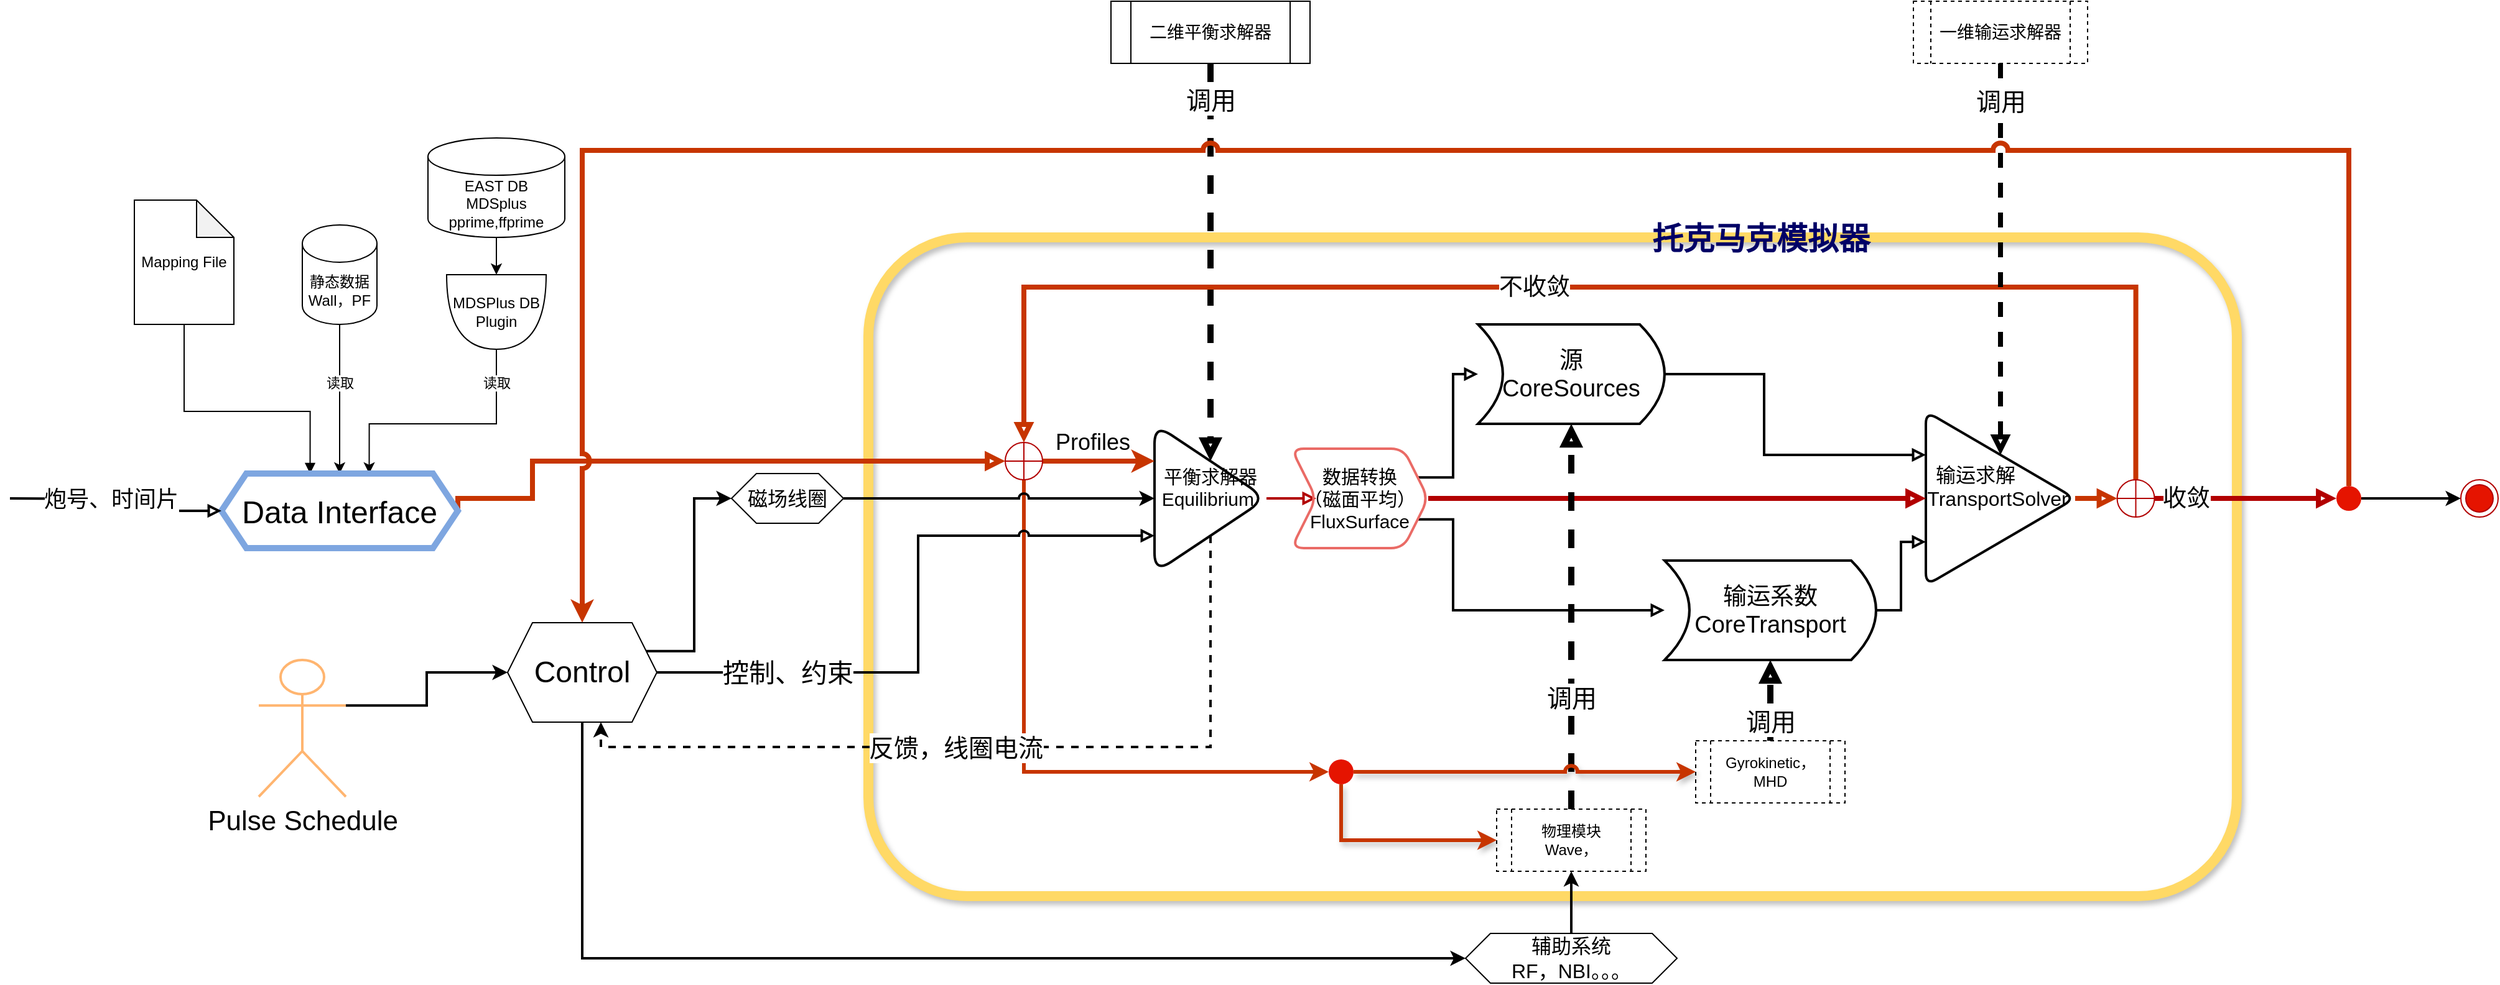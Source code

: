 <mxfile version="13.10.8" type="device"><diagram id="THuYh-ym8cFt9KJ00TGt" name="Page-1"><mxGraphModel dx="2674" dy="2131" grid="1" gridSize="10" guides="1" tooltips="1" connect="1" arrows="1" fold="1" page="1" pageScale="1" pageWidth="850" pageHeight="1100" math="0" shadow="0"><root><mxCell id="0"/><mxCell id="1" parent="0"/><mxCell id="cIkYoaAPw058XxT0Uyvx-30" value="" style="rounded=1;whiteSpace=wrap;html=1;shadow=1;sketch=0;strokeWidth=8;fillColor=none;strokeColor=#FFD966;" parent="1" vertex="1"><mxGeometry x="340" y="110" width="1100" height="530" as="geometry"/></mxCell><mxCell id="cIkYoaAPw058XxT0Uyvx-34" style="edgeStyle=orthogonalEdgeStyle;rounded=0;orthogonalLoop=1;jettySize=auto;html=1;exitX=1;exitY=0.5;exitDx=0;exitDy=0;entryX=0;entryY=0.5;entryDx=0;entryDy=0;endArrow=block;endFill=0;strokeWidth=4;fillColor=#fa6800;strokeColor=#C73500;" parent="1" source="cIkYoaAPw058XxT0Uyvx-13" target="5greAeXIB-viJ6H0r06e-1" edge="1"><mxGeometry relative="1" as="geometry"><mxPoint x="505.0" y="320" as="targetPoint"/><Array as="points"><mxPoint x="70" y="320"/><mxPoint x="70" y="290"/></Array></mxGeometry></mxCell><mxCell id="5greAeXIB-viJ6H0r06e-38" style="edgeStyle=orthogonalEdgeStyle;rounded=0;orthogonalLoop=1;jettySize=auto;html=1;exitX=0.5;exitY=1;exitDx=0;exitDy=0;entryX=0;entryY=0.5;entryDx=0;entryDy=0;startArrow=none;startFill=0;strokeWidth=3;fontSize=14;jumpStyle=arc;fillColor=#fa6800;strokeColor=#C73500;" edge="1" parent="1" source="5greAeXIB-viJ6H0r06e-1" target="5greAeXIB-viJ6H0r06e-39"><mxGeometry relative="1" as="geometry"/></mxCell><mxCell id="cIkYoaAPw058XxT0Uyvx-10" style="edgeStyle=orthogonalEdgeStyle;rounded=0;orthogonalLoop=1;jettySize=auto;html=1;exitX=0.5;exitY=1;exitDx=0;exitDy=0;exitPerimeter=0;entryX=0.5;entryY=0;entryDx=0;entryDy=0;" parent="1" source="cIkYoaAPw058XxT0Uyvx-1" target="cIkYoaAPw058XxT0Uyvx-13" edge="1"><mxGeometry relative="1" as="geometry"><mxPoint x="-105" y="290" as="targetPoint"/></mxGeometry></mxCell><mxCell id="cIkYoaAPw058XxT0Uyvx-20" value="读取" style="edgeLabel;html=1;align=center;verticalAlign=middle;resizable=0;points=[];" parent="cIkYoaAPw058XxT0Uyvx-10" vertex="1" connectable="0"><mxGeometry x="-0.3" relative="1" as="geometry"><mxPoint y="4.71" as="offset"/></mxGeometry></mxCell><mxCell id="cIkYoaAPw058XxT0Uyvx-1" value="静态数据&lt;br&gt;Wall，PF" style="shape=cylinder3;whiteSpace=wrap;html=1;boundedLbl=1;backgroundOutline=1;size=15;" parent="1" vertex="1"><mxGeometry x="-115" y="100" width="60" height="80" as="geometry"/></mxCell><mxCell id="cIkYoaAPw058XxT0Uyvx-11" style="edgeStyle=orthogonalEdgeStyle;rounded=0;orthogonalLoop=1;jettySize=auto;html=1;exitX=0.5;exitY=1;exitDx=0;exitDy=0;exitPerimeter=0;entryX=0;entryY=0.5;entryDx=0;entryDy=0;entryPerimeter=0;" parent="1" source="cIkYoaAPw058XxT0Uyvx-2" target="cIkYoaAPw058XxT0Uyvx-4" edge="1"><mxGeometry relative="1" as="geometry"/></mxCell><mxCell id="cIkYoaAPw058XxT0Uyvx-2" value="EAST DB&lt;br&gt;MDSplus&lt;br&gt;pprime,ffprime" style="shape=cylinder3;whiteSpace=wrap;html=1;boundedLbl=1;backgroundOutline=1;size=15;" parent="1" vertex="1"><mxGeometry x="-14" y="30" width="110" height="80" as="geometry"/></mxCell><mxCell id="cIkYoaAPw058XxT0Uyvx-9" style="edgeStyle=orthogonalEdgeStyle;rounded=0;orthogonalLoop=1;jettySize=auto;html=1;exitX=0.5;exitY=1;exitDx=0;exitDy=0;exitPerimeter=0;entryX=0.375;entryY=0;entryDx=0;entryDy=0;endArrow=block;endFill=1;startArrow=none;startFill=0;" parent="1" source="cIkYoaAPw058XxT0Uyvx-3" target="cIkYoaAPw058XxT0Uyvx-13" edge="1"><mxGeometry relative="1" as="geometry"><mxPoint x="-152.5" y="290" as="targetPoint"/><Array as="points"><mxPoint x="-210" y="250"/><mxPoint x="-109" y="250"/></Array></mxGeometry></mxCell><mxCell id="cIkYoaAPw058XxT0Uyvx-3" value="Mapping File" style="shape=note;whiteSpace=wrap;html=1;backgroundOutline=1;darkOpacity=0.05;" parent="1" vertex="1"><mxGeometry x="-250" y="80" width="80" height="100" as="geometry"/></mxCell><mxCell id="cIkYoaAPw058XxT0Uyvx-12" style="edgeStyle=orthogonalEdgeStyle;rounded=0;orthogonalLoop=1;jettySize=auto;html=1;exitX=1;exitY=0.5;exitDx=0;exitDy=0;exitPerimeter=0;entryX=0.625;entryY=0;entryDx=0;entryDy=0;" parent="1" source="cIkYoaAPw058XxT0Uyvx-4" target="cIkYoaAPw058XxT0Uyvx-13" edge="1"><mxGeometry relative="1" as="geometry"><mxPoint x="-57.5" y="290" as="targetPoint"/><Array as="points"><mxPoint x="41" y="260"/><mxPoint x="-61" y="260"/></Array></mxGeometry></mxCell><mxCell id="cIkYoaAPw058XxT0Uyvx-19" value="读取" style="edgeLabel;html=1;align=center;verticalAlign=middle;resizable=0;points=[];" parent="cIkYoaAPw058XxT0Uyvx-12" vertex="1" connectable="0"><mxGeometry x="-0.469" relative="1" as="geometry"><mxPoint x="-0.05" y="-27.06" as="offset"/></mxGeometry></mxCell><mxCell id="cIkYoaAPw058XxT0Uyvx-4" value="MDSPlus DB &lt;br&gt;Plugin" style="shape=or;whiteSpace=wrap;html=1;rotation=0;direction=south;" parent="1" vertex="1"><mxGeometry x="1" y="140" width="80" height="60" as="geometry"/></mxCell><mxCell id="cIkYoaAPw058XxT0Uyvx-13" value="&lt;font style=&quot;font-size: 25px&quot;&gt;Data Interface&lt;/font&gt;" style="shape=hexagon;perimeter=hexagonPerimeter2;whiteSpace=wrap;html=1;fixedSize=1;fillColor=none;strokeColor=#7EA6E0;strokeWidth=5;" parent="1" vertex="1"><mxGeometry x="-180" y="300" width="190" height="60" as="geometry"/></mxCell><mxCell id="cIkYoaAPw058XxT0Uyvx-35" style="edgeStyle=orthogonalEdgeStyle;rounded=0;orthogonalLoop=1;jettySize=auto;html=1;exitX=1;exitY=0.5;exitDx=0;exitDy=0;entryX=0;entryY=0.5;entryDx=0;entryDy=0;endArrow=block;endFill=0;strokeWidth=2;fillColor=#e51400;strokeColor=#B20000;" parent="1" source="cIkYoaAPw058XxT0Uyvx-15" target="cIkYoaAPw058XxT0Uyvx-26" edge="1"><mxGeometry relative="1" as="geometry"><Array as="points"><mxPoint x="680" y="320"/><mxPoint x="680" y="320"/></Array></mxGeometry></mxCell><mxCell id="5greAeXIB-viJ6H0r06e-36" style="edgeStyle=orthogonalEdgeStyle;rounded=0;orthogonalLoop=1;jettySize=auto;html=1;exitX=0.5;exitY=1;exitDx=0;exitDy=0;entryX=0.625;entryY=1;entryDx=0;entryDy=0;strokeWidth=2;dashed=1;" edge="1" parent="1" source="cIkYoaAPw058XxT0Uyvx-15" target="5greAeXIB-viJ6H0r06e-24"><mxGeometry relative="1" as="geometry"><Array as="points"><mxPoint x="615" y="520"/><mxPoint x="125" y="520"/></Array></mxGeometry></mxCell><mxCell id="5greAeXIB-viJ6H0r06e-37" value="反馈，线圈电流" style="edgeLabel;html=1;align=center;verticalAlign=middle;resizable=0;points=[];fontSize=20;" vertex="1" connectable="0" parent="5greAeXIB-viJ6H0r06e-36"><mxGeometry x="0.001" y="5" relative="1" as="geometry"><mxPoint x="-35" y="-5" as="offset"/></mxGeometry></mxCell><mxCell id="cIkYoaAPw058XxT0Uyvx-15" value="&lt;font style=&quot;font-size: 15px&quot;&gt;平衡求解器&lt;br&gt;Equilibrium&amp;nbsp; &amp;nbsp;&amp;nbsp;&lt;/font&gt;" style="triangle;whiteSpace=wrap;html=1;rounded=1;sketch=0;shadow=0;fillColor=none;strokeWidth=2;arcSize=32;" parent="1" vertex="1"><mxGeometry x="570" y="260" width="90" height="120" as="geometry"/></mxCell><mxCell id="cIkYoaAPw058XxT0Uyvx-18" value="调用" style="edgeStyle=orthogonalEdgeStyle;rounded=0;orthogonalLoop=1;jettySize=auto;html=1;exitX=0.5;exitY=1;exitDx=0;exitDy=0;endArrow=block;endFill=0;dashed=1;strokeWidth=5;fontSize=20;" parent="1" source="cIkYoaAPw058XxT0Uyvx-17" target="cIkYoaAPw058XxT0Uyvx-15" edge="1"><mxGeometry x="-0.812" relative="1" as="geometry"><mxPoint y="-1" as="offset"/></mxGeometry></mxCell><mxCell id="cIkYoaAPw058XxT0Uyvx-17" value="&lt;font style=&quot;font-size: 14px&quot;&gt;二维平衡求解器&lt;/font&gt;" style="shape=process;whiteSpace=wrap;html=1;backgroundOutline=1;" parent="1" vertex="1"><mxGeometry x="535" y="-80" width="160" height="50" as="geometry"/></mxCell><mxCell id="cIkYoaAPw058XxT0Uyvx-37" style="edgeStyle=orthogonalEdgeStyle;rounded=0;orthogonalLoop=1;jettySize=auto;html=1;exitX=1;exitY=0.5;exitDx=0;exitDy=0;endArrow=block;endFill=0;strokeWidth=4;entryX=0;entryY=0.5;entryDx=0;entryDy=0;fillColor=#fa6800;strokeColor=#C73500;" parent="1" source="cIkYoaAPw058XxT0Uyvx-25" target="5greAeXIB-viJ6H0r06e-4" edge="1"><mxGeometry relative="1" as="geometry"><mxPoint x="1334.6" y="320" as="targetPoint"/></mxGeometry></mxCell><mxCell id="cIkYoaAPw058XxT0Uyvx-25" value="&lt;font style=&quot;font-size: 16px&quot;&gt;输运求解&amp;nbsp; &amp;nbsp; &amp;nbsp; &amp;nbsp; &amp;nbsp;&lt;br style=&quot;font-size: 16px&quot;&gt;TransportSolver&amp;nbsp; &amp;nbsp; &amp;nbsp;&lt;/font&gt;" style="triangle;whiteSpace=wrap;html=1;rounded=1;sketch=0;shadow=0;strokeWidth=2;fillColor=none;fontSize=16;" parent="1" vertex="1"><mxGeometry x="1190" y="250" width="120" height="140" as="geometry"/></mxCell><mxCell id="cIkYoaAPw058XxT0Uyvx-36" style="edgeStyle=orthogonalEdgeStyle;rounded=0;orthogonalLoop=1;jettySize=auto;html=1;exitX=1;exitY=0.5;exitDx=0;exitDy=0;endArrow=block;endFill=0;strokeWidth=4;entryX=0;entryY=0.5;entryDx=0;entryDy=0;fillColor=#e51400;strokeColor=#B20000;" parent="1" source="cIkYoaAPw058XxT0Uyvx-26" target="cIkYoaAPw058XxT0Uyvx-25" edge="1"><mxGeometry relative="1" as="geometry"><mxPoint x="1050" y="300" as="targetPoint"/></mxGeometry></mxCell><mxCell id="cIkYoaAPw058XxT0Uyvx-51" style="edgeStyle=orthogonalEdgeStyle;rounded=0;orthogonalLoop=1;jettySize=auto;html=1;endArrow=block;endFill=0;strokeWidth=2;fontSize=19;entryX=0;entryY=0.5;entryDx=0;entryDy=0;exitX=1;exitY=0.25;exitDx=0;exitDy=0;" parent="1" source="cIkYoaAPw058XxT0Uyvx-26" target="cIkYoaAPw058XxT0Uyvx-48" edge="1"><mxGeometry relative="1" as="geometry"><mxPoint x="790" y="260" as="sourcePoint"/><mxPoint x="810" y="370" as="targetPoint"/></mxGeometry></mxCell><mxCell id="cIkYoaAPw058XxT0Uyvx-55" style="edgeStyle=orthogonalEdgeStyle;rounded=0;orthogonalLoop=1;jettySize=auto;html=1;exitX=1;exitY=0.75;exitDx=0;exitDy=0;entryX=0;entryY=0.5;entryDx=0;entryDy=0;endArrow=block;endFill=0;strokeWidth=2;fontSize=19;" parent="1" source="cIkYoaAPw058XxT0Uyvx-26" target="cIkYoaAPw058XxT0Uyvx-54" edge="1"><mxGeometry relative="1" as="geometry"><Array as="points"><mxPoint x="810" y="337"/><mxPoint x="810" y="410"/></Array></mxGeometry></mxCell><mxCell id="cIkYoaAPw058XxT0Uyvx-26" value="数据转换&lt;br style=&quot;font-size: 15px;&quot;&gt;（磁面平均）&lt;br style=&quot;font-size: 15px;&quot;&gt;FluxSurface" style="shape=step;perimeter=stepPerimeter;whiteSpace=wrap;html=1;fixedSize=1;rounded=1;shadow=0;sketch=0;fillColor=none;strokeWidth=2;fontSize=15;strokeColor=#EA6B66;" parent="1" vertex="1"><mxGeometry x="680" y="280" width="110" height="80" as="geometry"/></mxCell><mxCell id="cIkYoaAPw058XxT0Uyvx-42" style="edgeStyle=orthogonalEdgeStyle;rounded=0;orthogonalLoop=1;jettySize=auto;html=1;exitX=0.5;exitY=0;exitDx=0;exitDy=0;entryX=0.5;entryY=0;entryDx=0;entryDy=0;endArrow=block;endFill=0;strokeWidth=4;fillColor=#fa6800;strokeColor=#C73500;" parent="1" source="5greAeXIB-viJ6H0r06e-4" target="5greAeXIB-viJ6H0r06e-1" edge="1"><mxGeometry relative="1" as="geometry"><Array as="points"><mxPoint x="1359" y="150"/><mxPoint x="465" y="150"/></Array><mxPoint x="1358.75" y="301.25" as="sourcePoint"/><mxPoint x="523.75" y="301.25" as="targetPoint"/></mxGeometry></mxCell><mxCell id="cIkYoaAPw058XxT0Uyvx-45" value="不收敛" style="edgeLabel;html=1;align=center;verticalAlign=middle;resizable=0;points=[];fontSize=19;" parent="cIkYoaAPw058XxT0Uyvx-42" vertex="1" connectable="0"><mxGeometry x="0.153" y="5" relative="1" as="geometry"><mxPoint x="36.95" y="-5" as="offset"/></mxGeometry></mxCell><mxCell id="cIkYoaAPw058XxT0Uyvx-44" style="edgeStyle=orthogonalEdgeStyle;rounded=0;orthogonalLoop=1;jettySize=auto;html=1;exitX=1;exitY=0.5;exitDx=0;exitDy=0;endArrow=block;endFill=0;strokeWidth=4;entryX=0;entryY=0.5;entryDx=0;entryDy=0;fillColor=#e51400;strokeColor=#B20000;" parent="1" source="5greAeXIB-viJ6H0r06e-4" edge="1" target="5greAeXIB-viJ6H0r06e-15"><mxGeometry relative="1" as="geometry"><mxPoint x="1500" y="320" as="targetPoint"/><mxPoint x="1377.5" y="320" as="sourcePoint"/></mxGeometry></mxCell><mxCell id="cIkYoaAPw058XxT0Uyvx-46" value="收敛" style="edgeLabel;html=1;align=center;verticalAlign=middle;resizable=0;points=[];fontSize=19;" parent="cIkYoaAPw058XxT0Uyvx-44" vertex="1" connectable="0"><mxGeometry x="-0.227" y="-1" relative="1" as="geometry"><mxPoint x="-31.9" y="-1" as="offset"/></mxGeometry></mxCell><mxCell id="cIkYoaAPw058XxT0Uyvx-47" value="物理模块&lt;br&gt;Wave，" style="shape=process;whiteSpace=wrap;html=1;backgroundOutline=1;dashed=1;" parent="1" vertex="1"><mxGeometry x="845" y="570" width="120" height="50" as="geometry"/></mxCell><mxCell id="cIkYoaAPw058XxT0Uyvx-53" style="edgeStyle=orthogonalEdgeStyle;rounded=0;orthogonalLoop=1;jettySize=auto;html=1;exitX=1;exitY=0.5;exitDx=0;exitDy=0;entryX=0;entryY=0.25;entryDx=0;entryDy=0;endArrow=block;endFill=0;strokeWidth=2;fontSize=19;" parent="1" source="cIkYoaAPw058XxT0Uyvx-48" target="cIkYoaAPw058XxT0Uyvx-25" edge="1"><mxGeometry relative="1" as="geometry"><Array as="points"><mxPoint x="1060" y="220"/><mxPoint x="1060" y="285"/></Array></mxGeometry></mxCell><mxCell id="cIkYoaAPw058XxT0Uyvx-48" value="源&lt;br&gt;CoreSources" style="shape=dataStorage;whiteSpace=wrap;html=1;fixedSize=1;rounded=1;shadow=0;sketch=0;strokeColor=#000000;strokeWidth=2;fontSize=19;rotation=0;fillColor=none;flipV=1;flipH=1;" parent="1" vertex="1"><mxGeometry x="830" y="180" width="150" height="80" as="geometry"/></mxCell><mxCell id="cIkYoaAPw058XxT0Uyvx-56" style="edgeStyle=orthogonalEdgeStyle;rounded=0;orthogonalLoop=1;jettySize=auto;html=1;exitX=1;exitY=0.5;exitDx=0;exitDy=0;entryX=0;entryY=0.75;entryDx=0;entryDy=0;endArrow=block;endFill=0;strokeWidth=2;fontSize=19;" parent="1" source="cIkYoaAPw058XxT0Uyvx-54" target="cIkYoaAPw058XxT0Uyvx-25" edge="1"><mxGeometry relative="1" as="geometry"/></mxCell><mxCell id="cIkYoaAPw058XxT0Uyvx-54" value="输运系数&lt;br&gt;CoreTransport" style="shape=dataStorage;whiteSpace=wrap;html=1;fixedSize=1;rounded=1;shadow=0;sketch=0;strokeColor=#000000;strokeWidth=2;fontSize=19;rotation=0;fillColor=none;flipV=1;flipH=1;" parent="1" vertex="1"><mxGeometry x="980" y="370" width="170" height="80" as="geometry"/></mxCell><mxCell id="cIkYoaAPw058XxT0Uyvx-57" value="Gyrokinetic，MHD" style="shape=process;whiteSpace=wrap;html=1;backgroundOutline=1;dashed=1;" parent="1" vertex="1"><mxGeometry x="1005" y="515" width="120" height="50" as="geometry"/></mxCell><mxCell id="cIkYoaAPw058XxT0Uyvx-63" style="edgeStyle=orthogonalEdgeStyle;rounded=0;orthogonalLoop=1;jettySize=auto;html=1;endArrow=block;endFill=0;strokeWidth=4;fontSize=20;dashed=1;" parent="1" source="cIkYoaAPw058XxT0Uyvx-58" target="cIkYoaAPw058XxT0Uyvx-25" edge="1"><mxGeometry relative="1" as="geometry"/></mxCell><mxCell id="cIkYoaAPw058XxT0Uyvx-64" value="调用" style="edgeLabel;html=1;align=center;verticalAlign=middle;resizable=0;points=[];fontSize=20;" parent="cIkYoaAPw058XxT0Uyvx-63" vertex="1" connectable="0"><mxGeometry x="-0.263" y="-2" relative="1" as="geometry"><mxPoint x="2" y="-86.47" as="offset"/></mxGeometry></mxCell><mxCell id="cIkYoaAPw058XxT0Uyvx-58" value="一维输运求解器" style="shape=process;whiteSpace=wrap;html=1;backgroundOutline=1;dashed=1;fontSize=14;" parent="1" vertex="1"><mxGeometry x="1180" y="-80" width="140" height="50" as="geometry"/></mxCell><mxCell id="cIkYoaAPw058XxT0Uyvx-59" value="调用" style="edgeStyle=orthogonalEdgeStyle;rounded=0;orthogonalLoop=1;jettySize=auto;html=1;exitX=0.5;exitY=0;exitDx=0;exitDy=0;endArrow=block;endFill=0;dashed=1;strokeWidth=5;entryX=0.5;entryY=1;entryDx=0;entryDy=0;fontSize=20;" parent="1" source="cIkYoaAPw058XxT0Uyvx-47" target="cIkYoaAPw058XxT0Uyvx-48" edge="1"><mxGeometry x="-0.419" relative="1" as="geometry"><mxPoint x="890" y="540" as="sourcePoint"/><mxPoint x="890" y="320" as="targetPoint"/><mxPoint as="offset"/></mxGeometry></mxCell><mxCell id="cIkYoaAPw058XxT0Uyvx-60" value="调用" style="edgeStyle=orthogonalEdgeStyle;rounded=0;orthogonalLoop=1;jettySize=auto;html=1;exitX=0.5;exitY=0;exitDx=0;exitDy=0;endArrow=block;endFill=0;dashed=1;strokeWidth=5;entryX=0.5;entryY=1;entryDx=0;entryDy=0;fontSize=20;" parent="1" target="cIkYoaAPw058XxT0Uyvx-54" edge="1" source="cIkYoaAPw058XxT0Uyvx-57"><mxGeometry x="-0.502" relative="1" as="geometry"><mxPoint x="1064.5" y="570" as="sourcePoint"/><mxPoint x="1064.5" y="260" as="targetPoint"/><mxPoint as="offset"/></mxGeometry></mxCell><mxCell id="cIkYoaAPw058XxT0Uyvx-65" value="&lt;font style=&quot;font-size: 25px&quot; color=&quot;#000066&quot;&gt;&lt;b&gt;托克马克模拟器&lt;/b&gt;&lt;/font&gt;" style="text;html=1;strokeColor=none;fillColor=none;align=center;verticalAlign=middle;whiteSpace=wrap;rounded=0;shadow=0;sketch=0;fontSize=16;" parent="1" vertex="1"><mxGeometry x="945" y="80" width="225" height="60" as="geometry"/></mxCell><mxCell id="cIkYoaAPw058XxT0Uyvx-66" style="edgeStyle=orthogonalEdgeStyle;rounded=0;orthogonalLoop=1;jettySize=auto;html=1;entryX=0;entryY=0.5;entryDx=0;entryDy=0;endArrow=block;endFill=0;strokeWidth=2;" parent="1" target="cIkYoaAPw058XxT0Uyvx-13" edge="1"><mxGeometry relative="1" as="geometry"><mxPoint x="-350" y="320" as="sourcePoint"/><mxPoint x="-215" y="319.5" as="targetPoint"/></mxGeometry></mxCell><mxCell id="cIkYoaAPw058XxT0Uyvx-70" value="炮号、时间片" style="edgeLabel;html=1;align=center;verticalAlign=middle;resizable=0;points=[];fontSize=18;" parent="cIkYoaAPw058XxT0Uyvx-66" vertex="1" connectable="0"><mxGeometry x="-0.236" y="4" relative="1" as="geometry"><mxPoint x="12.35" y="4" as="offset"/></mxGeometry></mxCell><mxCell id="cIkYoaAPw058XxT0Uyvx-73" style="edgeStyle=orthogonalEdgeStyle;rounded=0;orthogonalLoop=1;jettySize=auto;html=1;exitX=1;exitY=0.5;exitDx=0;exitDy=0;entryX=0;entryY=0.75;entryDx=0;entryDy=0;startArrow=none;startFill=0;endArrow=block;endFill=0;strokeWidth=2;fontSize=18;fontColor=#7EA6E0;jumpStyle=arc;" parent="1" source="5greAeXIB-viJ6H0r06e-24" target="cIkYoaAPw058XxT0Uyvx-15" edge="1"><mxGeometry relative="1" as="geometry"><mxPoint x="310" y="500" as="sourcePoint"/><Array as="points"><mxPoint x="380" y="460"/><mxPoint x="380" y="350"/></Array><mxPoint x="325" y="390" as="targetPoint"/></mxGeometry></mxCell><mxCell id="cIkYoaAPw058XxT0Uyvx-75" value="&lt;font style=&quot;font-size: 21px&quot; color=&quot;#000000&quot;&gt;控制、约束&lt;/font&gt;" style="edgeLabel;html=1;align=center;verticalAlign=middle;resizable=0;points=[];fontSize=18;fontColor=#7EA6E0;" parent="cIkYoaAPw058XxT0Uyvx-73" vertex="1" connectable="0"><mxGeometry x="-0.369" y="-1" relative="1" as="geometry"><mxPoint x="-56" y="-1" as="offset"/></mxGeometry></mxCell><mxCell id="cIkYoaAPw058XxT0Uyvx-74" value="&lt;span style=&quot;color: rgb(0 , 0 , 0) ; font-size: 22px&quot;&gt;Pulse Schedule&lt;/span&gt;" style="shape=umlActor;verticalLabelPosition=bottom;verticalAlign=top;html=1;outlineConnect=0;rounded=1;shadow=0;sketch=0;strokeWidth=2;fillColor=none;fontSize=18;fontColor=#7EA6E0;strokeColor=#FFB570;" parent="1" vertex="1"><mxGeometry x="-150" y="450" width="70" height="110" as="geometry"/></mxCell><mxCell id="5greAeXIB-viJ6H0r06e-27" style="edgeStyle=orthogonalEdgeStyle;rounded=0;orthogonalLoop=1;jettySize=auto;html=1;exitX=1;exitY=0.5;exitDx=0;exitDy=0;entryX=0;entryY=0.25;entryDx=0;entryDy=0;strokeWidth=4;fillColor=#fa6800;strokeColor=#C73500;" edge="1" parent="1" source="5greAeXIB-viJ6H0r06e-1" target="cIkYoaAPw058XxT0Uyvx-15"><mxGeometry relative="1" as="geometry"/></mxCell><mxCell id="5greAeXIB-viJ6H0r06e-28" value="&lt;font style=&quot;font-size: 18px&quot;&gt;Profiles&lt;/font&gt;" style="edgeLabel;html=1;align=center;verticalAlign=middle;resizable=0;points=[];" vertex="1" connectable="0" parent="5greAeXIB-viJ6H0r06e-27"><mxGeometry x="-0.244" relative="1" as="geometry"><mxPoint x="6" y="-15" as="offset"/></mxGeometry></mxCell><mxCell id="5greAeXIB-viJ6H0r06e-1" value="" style="shape=orEllipse;perimeter=ellipsePerimeter;whiteSpace=wrap;html=1;backgroundOutline=1;strokeColor=#B20000;fontColor=#ffffff;fillColor=none;" vertex="1" parent="1"><mxGeometry x="450" y="275" width="30" height="30" as="geometry"/></mxCell><mxCell id="5greAeXIB-viJ6H0r06e-4" value="" style="shape=orEllipse;perimeter=ellipsePerimeter;whiteSpace=wrap;html=1;backgroundOutline=1;strokeColor=#B20000;fontColor=#ffffff;fillColor=none;" vertex="1" parent="1"><mxGeometry x="1343.75" y="305" width="30" height="30" as="geometry"/></mxCell><mxCell id="5greAeXIB-viJ6H0r06e-19" value="" style="edgeStyle=orthogonalEdgeStyle;rounded=0;orthogonalLoop=1;jettySize=auto;html=1;strokeWidth=2;entryX=0;entryY=0.5;entryDx=0;entryDy=0;" edge="1" parent="1" source="5greAeXIB-viJ6H0r06e-15" target="5greAeXIB-viJ6H0r06e-20"><mxGeometry relative="1" as="geometry"><mxPoint x="1620" y="320.0" as="targetPoint"/></mxGeometry></mxCell><mxCell id="5greAeXIB-viJ6H0r06e-21" style="edgeStyle=orthogonalEdgeStyle;rounded=0;orthogonalLoop=1;jettySize=auto;html=1;exitX=0.5;exitY=0;exitDx=0;exitDy=0;strokeWidth=4;entryX=0.5;entryY=0;entryDx=0;entryDy=0;jumpStyle=arc;fillColor=#fa6800;strokeColor=#C73500;" edge="1" parent="1" source="5greAeXIB-viJ6H0r06e-15" target="5greAeXIB-viJ6H0r06e-24"><mxGeometry relative="1" as="geometry"><mxPoint x="325" y="360" as="targetPoint"/><Array as="points"><mxPoint x="1530" y="40"/><mxPoint x="110" y="40"/></Array></mxGeometry></mxCell><mxCell id="5greAeXIB-viJ6H0r06e-15" value="" style="ellipse;fillColor=#e51400;fontColor=#ffffff;strokeColor=none;" vertex="1" parent="1"><mxGeometry x="1520" y="310" width="20" height="20" as="geometry"/></mxCell><mxCell id="5greAeXIB-viJ6H0r06e-20" value="" style="ellipse;html=1;shape=endState;fillColor=#e51400;strokeColor=#B20000;fontColor=#ffffff;" vertex="1" parent="1"><mxGeometry x="1620" y="305" width="30" height="30" as="geometry"/></mxCell><mxCell id="5greAeXIB-viJ6H0r06e-23" style="edgeStyle=orthogonalEdgeStyle;rounded=0;orthogonalLoop=1;jettySize=auto;html=1;exitX=1;exitY=0.333;exitDx=0;exitDy=0;strokeWidth=2;entryX=0;entryY=0.5;entryDx=0;entryDy=0;exitPerimeter=0;" edge="1" parent="1" source="cIkYoaAPw058XxT0Uyvx-74" target="5greAeXIB-viJ6H0r06e-24"><mxGeometry relative="1" as="geometry"><mxPoint x="230" y="560" as="targetPoint"/><mxPoint x="70" y="440" as="sourcePoint"/></mxGeometry></mxCell><mxCell id="5greAeXIB-viJ6H0r06e-30" style="edgeStyle=orthogonalEdgeStyle;rounded=0;orthogonalLoop=1;jettySize=auto;html=1;exitX=1;exitY=0.25;exitDx=0;exitDy=0;entryX=0;entryY=0.5;entryDx=0;entryDy=0;strokeWidth=2;" edge="1" parent="1" source="5greAeXIB-viJ6H0r06e-24" target="5greAeXIB-viJ6H0r06e-29"><mxGeometry relative="1" as="geometry"/></mxCell><mxCell id="5greAeXIB-viJ6H0r06e-34" style="edgeStyle=orthogonalEdgeStyle;rounded=0;orthogonalLoop=1;jettySize=auto;html=1;exitX=0.5;exitY=1;exitDx=0;exitDy=0;entryX=0;entryY=0.5;entryDx=0;entryDy=0;strokeWidth=2;" edge="1" parent="1" source="5greAeXIB-viJ6H0r06e-24" target="5greAeXIB-viJ6H0r06e-32"><mxGeometry relative="1" as="geometry"/></mxCell><mxCell id="5greAeXIB-viJ6H0r06e-24" value="&lt;font style=&quot;font-size: 24px&quot;&gt;Control&lt;/font&gt;" style="shape=hexagon;perimeter=hexagonPerimeter2;whiteSpace=wrap;html=1;fixedSize=1;" vertex="1" parent="1"><mxGeometry x="50" y="420" width="120" height="80" as="geometry"/></mxCell><mxCell id="5greAeXIB-viJ6H0r06e-31" style="edgeStyle=orthogonalEdgeStyle;rounded=0;orthogonalLoop=1;jettySize=auto;html=1;exitX=1;exitY=0.5;exitDx=0;exitDy=0;entryX=0;entryY=0.5;entryDx=0;entryDy=0;strokeWidth=2;jumpStyle=arc;" edge="1" parent="1" source="5greAeXIB-viJ6H0r06e-29" target="cIkYoaAPw058XxT0Uyvx-15"><mxGeometry relative="1" as="geometry"/></mxCell><mxCell id="5greAeXIB-viJ6H0r06e-29" value="&lt;font style=&quot;font-size: 16px&quot;&gt;磁场线圈&lt;/font&gt;" style="shape=hexagon;perimeter=hexagonPerimeter2;whiteSpace=wrap;html=1;fixedSize=1;" vertex="1" parent="1"><mxGeometry x="230" y="300" width="90" height="40" as="geometry"/></mxCell><mxCell id="5greAeXIB-viJ6H0r06e-35" style="edgeStyle=orthogonalEdgeStyle;rounded=0;orthogonalLoop=1;jettySize=auto;html=1;exitX=0.5;exitY=0;exitDx=0;exitDy=0;entryX=0.5;entryY=1;entryDx=0;entryDy=0;strokeWidth=2;" edge="1" parent="1" source="5greAeXIB-viJ6H0r06e-32" target="cIkYoaAPw058XxT0Uyvx-47"><mxGeometry relative="1" as="geometry"/></mxCell><mxCell id="5greAeXIB-viJ6H0r06e-32" value="&lt;font style=&quot;font-size: 16px&quot;&gt;辅助系统&lt;br&gt;RF，NBI。。。&lt;/font&gt;" style="shape=hexagon;perimeter=hexagonPerimeter2;whiteSpace=wrap;html=1;fixedSize=1;" vertex="1" parent="1"><mxGeometry x="820" y="670" width="170" height="40" as="geometry"/></mxCell><mxCell id="5greAeXIB-viJ6H0r06e-42" style="edgeStyle=orthogonalEdgeStyle;rounded=0;jumpStyle=arc;orthogonalLoop=1;jettySize=auto;html=1;exitX=0.5;exitY=1;exitDx=0;exitDy=0;entryX=0;entryY=0.5;entryDx=0;entryDy=0;shadow=1;startArrow=none;startFill=0;strokeWidth=3;fontSize=14;fillColor=#fa6800;strokeColor=#C73500;" edge="1" parent="1" source="5greAeXIB-viJ6H0r06e-39" target="cIkYoaAPw058XxT0Uyvx-47"><mxGeometry relative="1" as="geometry"/></mxCell><mxCell id="5greAeXIB-viJ6H0r06e-43" style="edgeStyle=orthogonalEdgeStyle;rounded=0;jumpStyle=arc;orthogonalLoop=1;jettySize=auto;html=1;exitX=1;exitY=0.5;exitDx=0;exitDy=0;entryX=0;entryY=0.5;entryDx=0;entryDy=0;shadow=1;startArrow=none;startFill=0;strokeWidth=3;fontSize=14;fillColor=#fa6800;strokeColor=#C73500;" edge="1" parent="1" source="5greAeXIB-viJ6H0r06e-39" target="cIkYoaAPw058XxT0Uyvx-57"><mxGeometry relative="1" as="geometry"/></mxCell><mxCell id="5greAeXIB-viJ6H0r06e-39" value="" style="ellipse;fillColor=#e51400;fontSize=14;fontColor=#ffffff;strokeColor=none;" vertex="1" parent="1"><mxGeometry x="710" y="530" width="20" height="20" as="geometry"/></mxCell></root></mxGraphModel></diagram></mxfile>